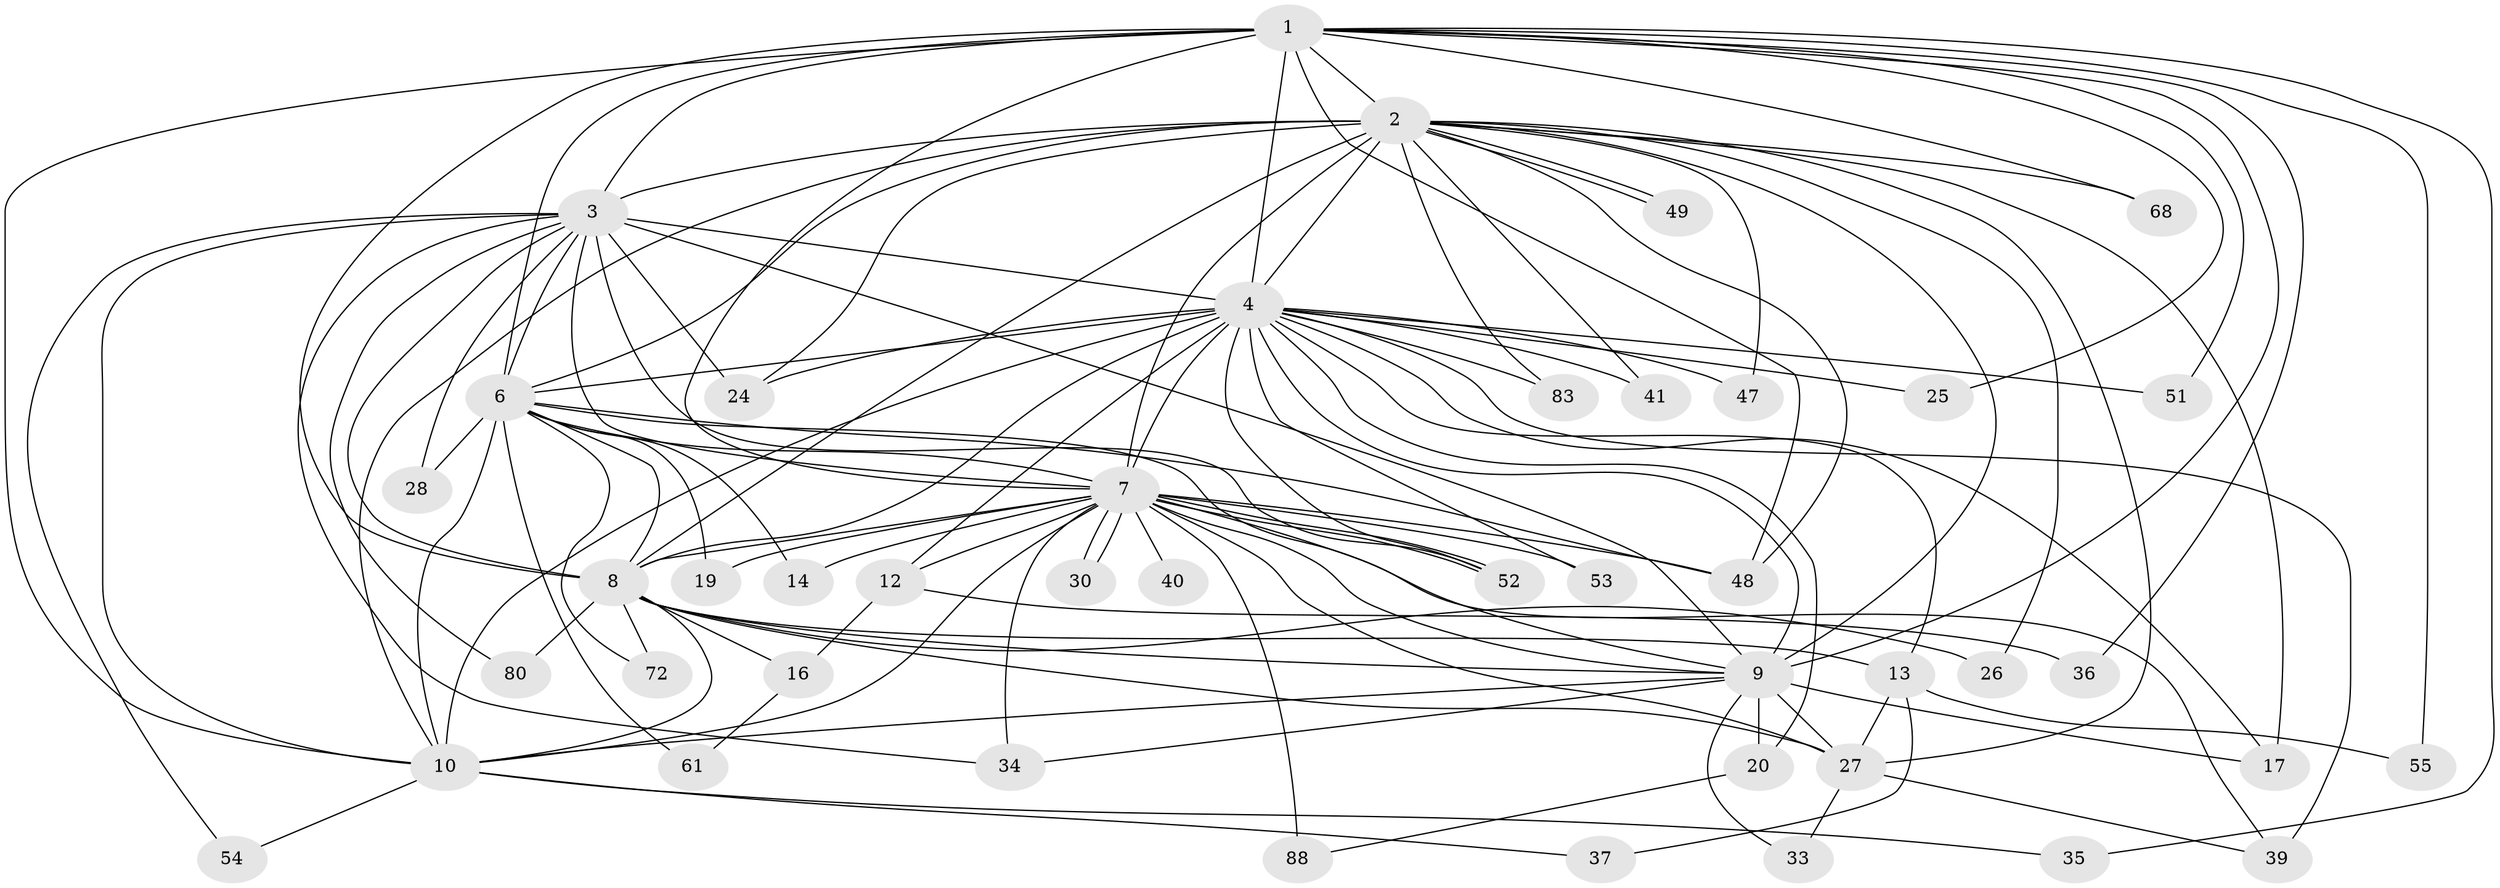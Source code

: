 // original degree distribution, {18: 0.033707865168539325, 28: 0.011235955056179775, 26: 0.011235955056179775, 13: 0.011235955056179775, 17: 0.011235955056179775, 27: 0.011235955056179775, 19: 0.011235955056179775, 16: 0.011235955056179775, 2: 0.5730337078651685, 4: 0.056179775280898875, 5: 0.033707865168539325, 3: 0.20224719101123595, 9: 0.011235955056179775, 6: 0.011235955056179775}
// Generated by graph-tools (version 1.1) at 2025/13/03/09/25 04:13:53]
// undirected, 44 vertices, 116 edges
graph export_dot {
graph [start="1"]
  node [color=gray90,style=filled];
  1;
  2 [super="+57+31+11+32+22+18"];
  3 [super="+44"];
  4 [super="+69+74+75+82+60+23+43+58+42+5+46+38"];
  6;
  7 [super="+21"];
  8;
  9 [super="+45+63"];
  10;
  12;
  13;
  14;
  16;
  17;
  19;
  20;
  24;
  25;
  26;
  27 [super="+29+67+89+81+59"];
  28;
  30;
  33;
  34;
  35;
  36;
  37;
  39;
  40;
  41;
  47;
  48 [super="+87+86"];
  49;
  51;
  52;
  53;
  54;
  55;
  61;
  68;
  72;
  80;
  83;
  88;
  1 -- 2;
  1 -- 3 [weight=2];
  1 -- 4 [weight=3];
  1 -- 6;
  1 -- 7;
  1 -- 8;
  1 -- 9;
  1 -- 10;
  1 -- 25;
  1 -- 35;
  1 -- 36;
  1 -- 51;
  1 -- 55;
  1 -- 68;
  1 -- 48;
  2 -- 3;
  2 -- 4 [weight=4];
  2 -- 6 [weight=3];
  2 -- 7 [weight=2];
  2 -- 8 [weight=2];
  2 -- 9 [weight=2];
  2 -- 10 [weight=3];
  2 -- 17;
  2 -- 24;
  2 -- 26;
  2 -- 27 [weight=3];
  2 -- 41;
  2 -- 47;
  2 -- 49;
  2 -- 49;
  2 -- 68;
  2 -- 48;
  2 -- 83;
  3 -- 4 [weight=6];
  3 -- 6;
  3 -- 7;
  3 -- 8;
  3 -- 9;
  3 -- 10;
  3 -- 24;
  3 -- 28;
  3 -- 54;
  3 -- 80;
  3 -- 34;
  3 -- 52;
  4 -- 6 [weight=2];
  4 -- 7 [weight=3];
  4 -- 8 [weight=4];
  4 -- 9 [weight=4];
  4 -- 10 [weight=3];
  4 -- 13;
  4 -- 20;
  4 -- 25;
  4 -- 41;
  4 -- 39 [weight=2];
  4 -- 24;
  4 -- 52;
  4 -- 53 [weight=2];
  4 -- 12;
  4 -- 47;
  4 -- 83;
  4 -- 17;
  4 -- 51;
  6 -- 7;
  6 -- 8;
  6 -- 9;
  6 -- 10;
  6 -- 14;
  6 -- 19;
  6 -- 28;
  6 -- 48;
  6 -- 61;
  6 -- 72;
  7 -- 8;
  7 -- 9;
  7 -- 10 [weight=2];
  7 -- 12;
  7 -- 14;
  7 -- 19;
  7 -- 27 [weight=2];
  7 -- 30;
  7 -- 30;
  7 -- 34;
  7 -- 39;
  7 -- 40 [weight=2];
  7 -- 48;
  7 -- 52;
  7 -- 52;
  7 -- 53;
  7 -- 88;
  8 -- 9 [weight=2];
  8 -- 10;
  8 -- 13;
  8 -- 16;
  8 -- 26;
  8 -- 72;
  8 -- 80;
  8 -- 27;
  9 -- 10;
  9 -- 17;
  9 -- 20;
  9 -- 33;
  9 -- 34;
  9 -- 27;
  10 -- 35;
  10 -- 37;
  10 -- 54;
  12 -- 16;
  12 -- 36;
  13 -- 37;
  13 -- 55;
  13 -- 27;
  16 -- 61;
  20 -- 88;
  27 -- 33;
  27 -- 39;
}
